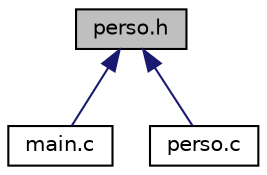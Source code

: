 digraph "perso.h"
{
 // LATEX_PDF_SIZE
  edge [fontname="Helvetica",fontsize="10",labelfontname="Helvetica",labelfontsize="10"];
  node [fontname="Helvetica",fontsize="10",shape=record];
  Node1 [label="perso.h",height=0.2,width=0.4,color="black", fillcolor="grey75", style="filled", fontcolor="black",tooltip="Testing Program."];
  Node1 -> Node2 [dir="back",color="midnightblue",fontsize="10",style="solid",fontname="Helvetica"];
  Node2 [label="main.c",height=0.2,width=0.4,color="black", fillcolor="white", style="filled",URL="$main_8c.html",tooltip="Testing Program."];
  Node1 -> Node3 [dir="back",color="midnightblue",fontsize="10",style="solid",fontname="Helvetica"];
  Node3 [label="perso.c",height=0.2,width=0.4,color="black", fillcolor="white", style="filled",URL="$perso_8c.html",tooltip="Testing Program."];
}
